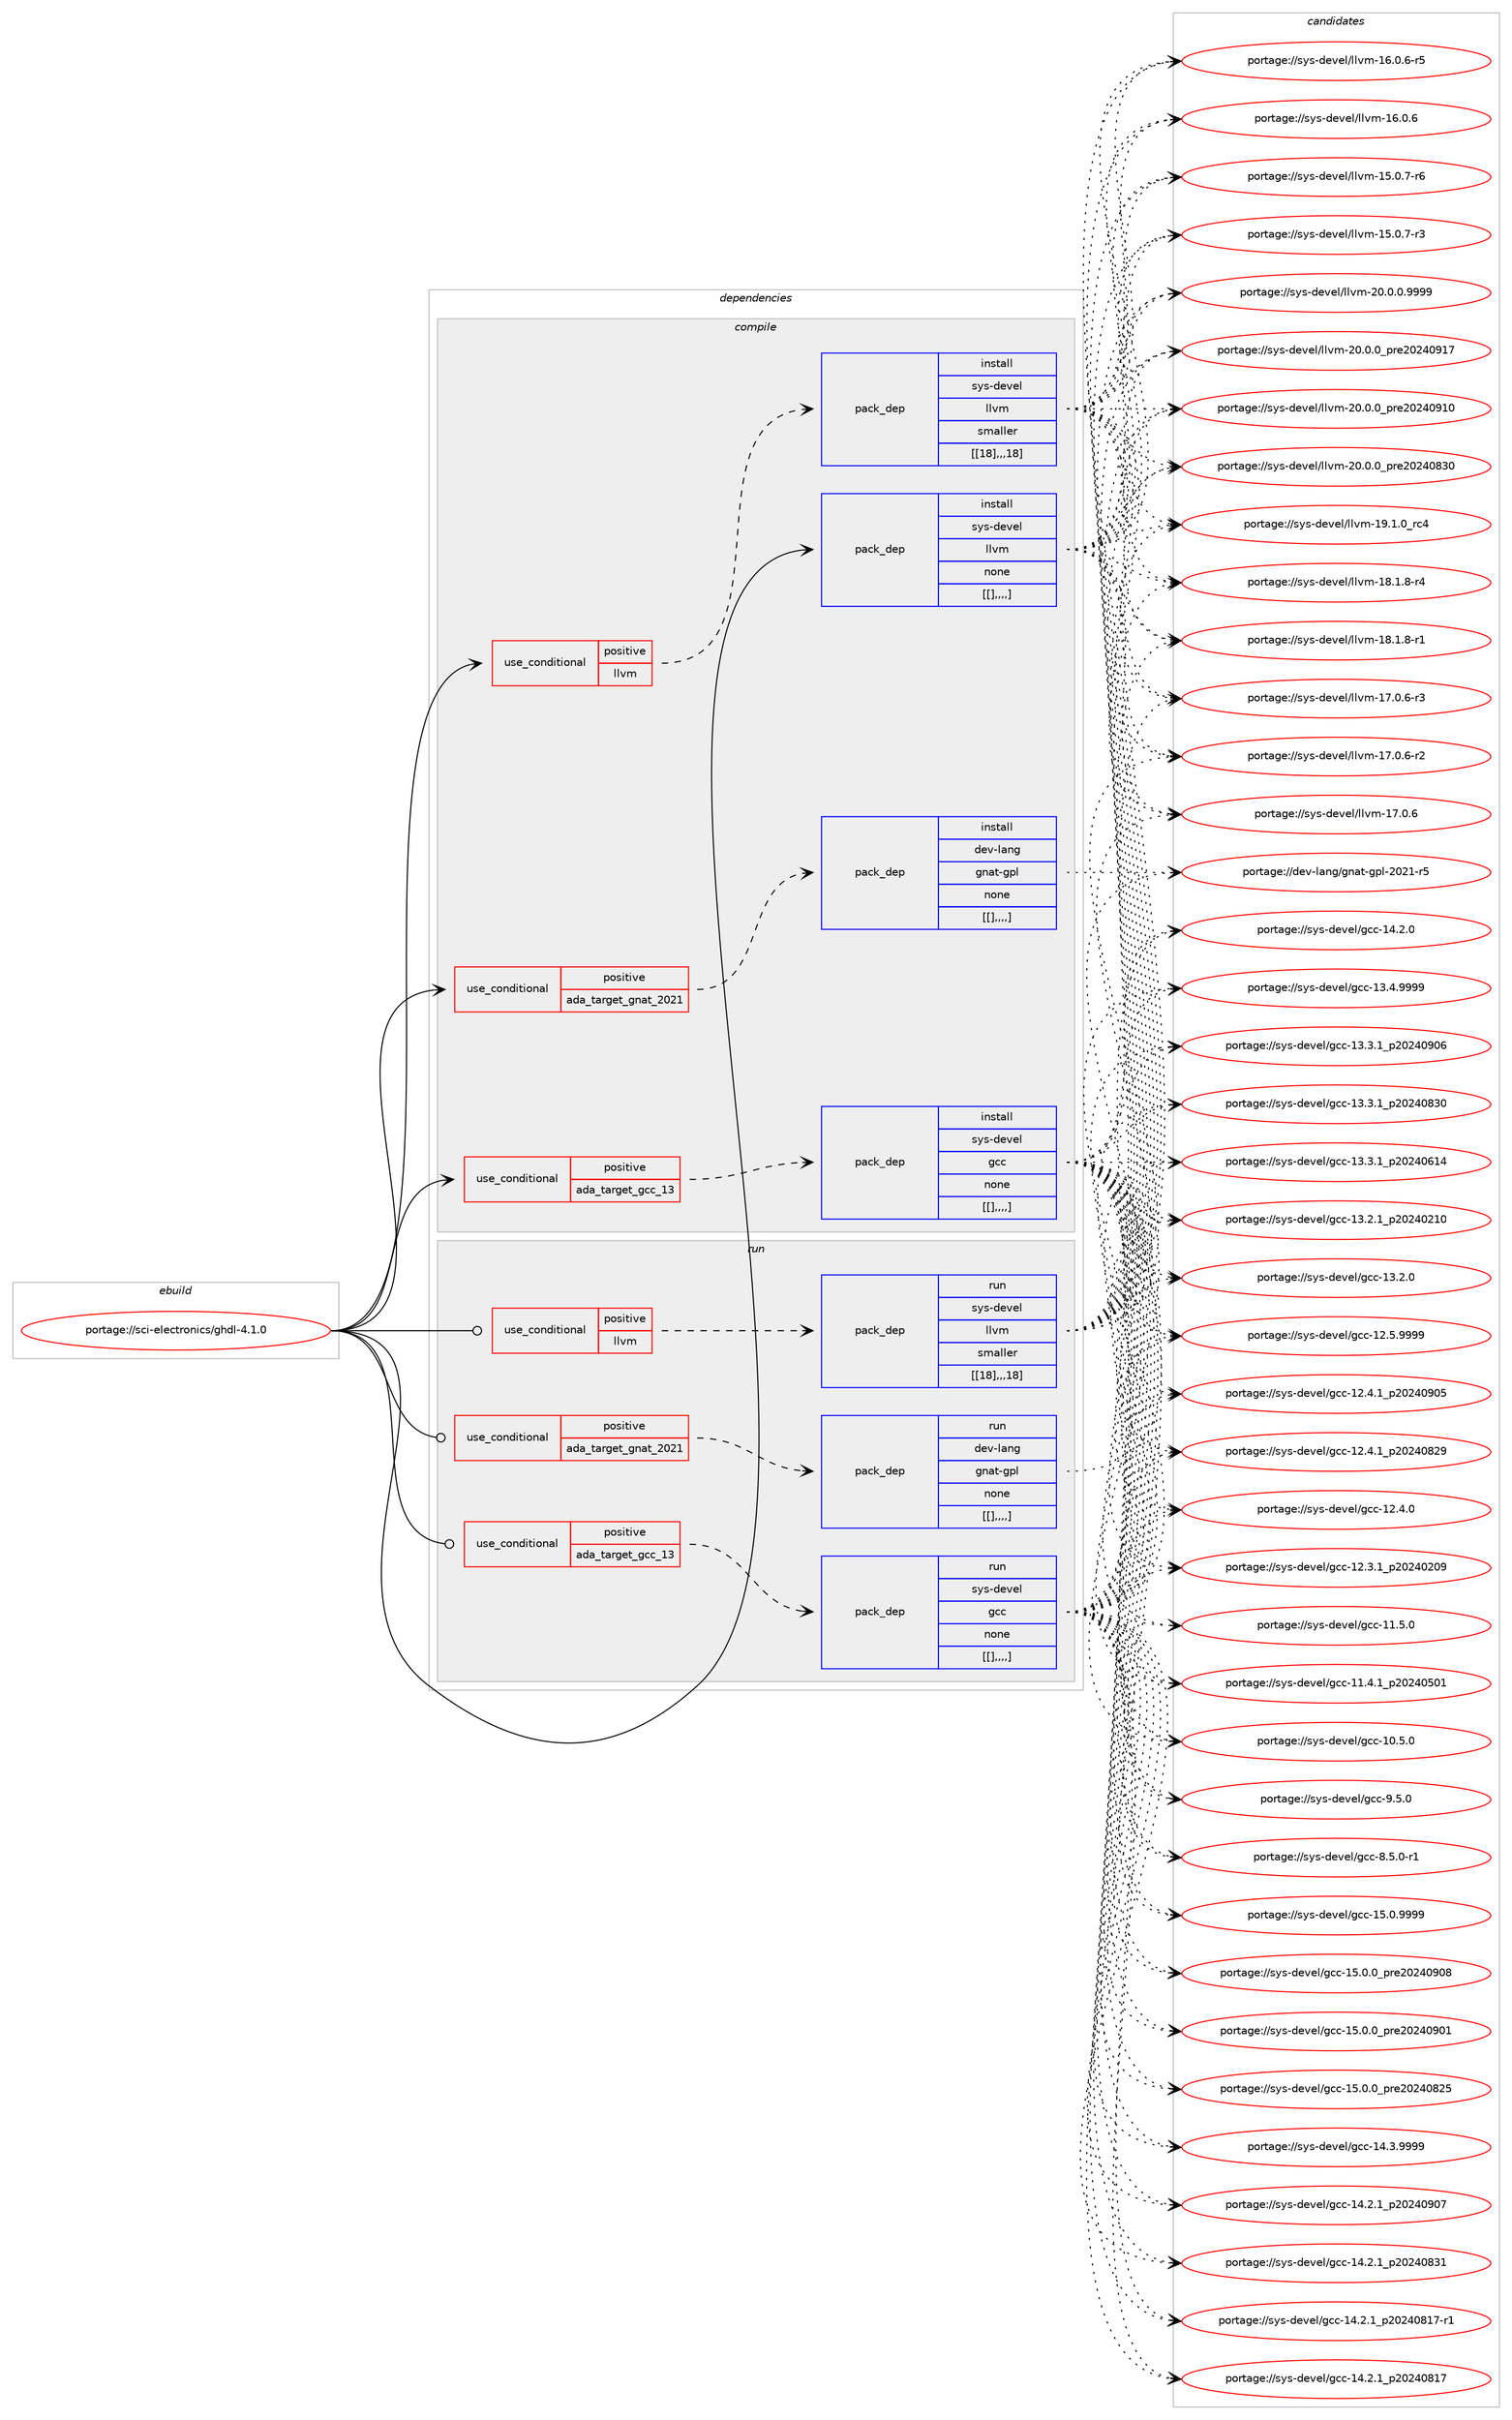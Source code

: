 digraph prolog {

# *************
# Graph options
# *************

newrank=true;
concentrate=true;
compound=true;
graph [rankdir=LR,fontname=Helvetica,fontsize=10,ranksep=1.5];#, ranksep=2.5, nodesep=0.2];
edge  [arrowhead=vee];
node  [fontname=Helvetica,fontsize=10];

# **********
# The ebuild
# **********

subgraph cluster_leftcol {
color=gray;
label=<<i>ebuild</i>>;
id [label="portage://sci-electronics/ghdl-4.1.0", color=red, width=4, href="../sci-electronics/ghdl-4.1.0.svg"];
}

# ****************
# The dependencies
# ****************

subgraph cluster_midcol {
color=gray;
label=<<i>dependencies</i>>;
subgraph cluster_compile {
fillcolor="#eeeeee";
style=filled;
label=<<i>compile</i>>;
subgraph cond108261 {
dependency410690 [label=<<TABLE BORDER="0" CELLBORDER="1" CELLSPACING="0" CELLPADDING="4"><TR><TD ROWSPAN="3" CELLPADDING="10">use_conditional</TD></TR><TR><TD>positive</TD></TR><TR><TD>ada_target_gcc_13</TD></TR></TABLE>>, shape=none, color=red];
subgraph pack299464 {
dependency410691 [label=<<TABLE BORDER="0" CELLBORDER="1" CELLSPACING="0" CELLPADDING="4" WIDTH="220"><TR><TD ROWSPAN="6" CELLPADDING="30">pack_dep</TD></TR><TR><TD WIDTH="110">install</TD></TR><TR><TD>sys-devel</TD></TR><TR><TD>gcc</TD></TR><TR><TD>none</TD></TR><TR><TD>[[],,,,]</TD></TR></TABLE>>, shape=none, color=blue];
}
dependency410690:e -> dependency410691:w [weight=20,style="dashed",arrowhead="vee"];
}
id:e -> dependency410690:w [weight=20,style="solid",arrowhead="vee"];
subgraph cond108262 {
dependency410692 [label=<<TABLE BORDER="0" CELLBORDER="1" CELLSPACING="0" CELLPADDING="4"><TR><TD ROWSPAN="3" CELLPADDING="10">use_conditional</TD></TR><TR><TD>positive</TD></TR><TR><TD>ada_target_gnat_2021</TD></TR></TABLE>>, shape=none, color=red];
subgraph pack299465 {
dependency410693 [label=<<TABLE BORDER="0" CELLBORDER="1" CELLSPACING="0" CELLPADDING="4" WIDTH="220"><TR><TD ROWSPAN="6" CELLPADDING="30">pack_dep</TD></TR><TR><TD WIDTH="110">install</TD></TR><TR><TD>dev-lang</TD></TR><TR><TD>gnat-gpl</TD></TR><TR><TD>none</TD></TR><TR><TD>[[],,,,]</TD></TR></TABLE>>, shape=none, color=blue];
}
dependency410692:e -> dependency410693:w [weight=20,style="dashed",arrowhead="vee"];
}
id:e -> dependency410692:w [weight=20,style="solid",arrowhead="vee"];
subgraph cond108263 {
dependency410694 [label=<<TABLE BORDER="0" CELLBORDER="1" CELLSPACING="0" CELLPADDING="4"><TR><TD ROWSPAN="3" CELLPADDING="10">use_conditional</TD></TR><TR><TD>positive</TD></TR><TR><TD>llvm</TD></TR></TABLE>>, shape=none, color=red];
subgraph pack299466 {
dependency410695 [label=<<TABLE BORDER="0" CELLBORDER="1" CELLSPACING="0" CELLPADDING="4" WIDTH="220"><TR><TD ROWSPAN="6" CELLPADDING="30">pack_dep</TD></TR><TR><TD WIDTH="110">install</TD></TR><TR><TD>sys-devel</TD></TR><TR><TD>llvm</TD></TR><TR><TD>smaller</TD></TR><TR><TD>[[18],,,18]</TD></TR></TABLE>>, shape=none, color=blue];
}
dependency410694:e -> dependency410695:w [weight=20,style="dashed",arrowhead="vee"];
}
id:e -> dependency410694:w [weight=20,style="solid",arrowhead="vee"];
subgraph pack299467 {
dependency410696 [label=<<TABLE BORDER="0" CELLBORDER="1" CELLSPACING="0" CELLPADDING="4" WIDTH="220"><TR><TD ROWSPAN="6" CELLPADDING="30">pack_dep</TD></TR><TR><TD WIDTH="110">install</TD></TR><TR><TD>sys-devel</TD></TR><TR><TD>llvm</TD></TR><TR><TD>none</TD></TR><TR><TD>[[],,,,]</TD></TR></TABLE>>, shape=none, color=blue];
}
id:e -> dependency410696:w [weight=20,style="solid",arrowhead="vee"];
}
subgraph cluster_compileandrun {
fillcolor="#eeeeee";
style=filled;
label=<<i>compile and run</i>>;
}
subgraph cluster_run {
fillcolor="#eeeeee";
style=filled;
label=<<i>run</i>>;
subgraph cond108264 {
dependency410697 [label=<<TABLE BORDER="0" CELLBORDER="1" CELLSPACING="0" CELLPADDING="4"><TR><TD ROWSPAN="3" CELLPADDING="10">use_conditional</TD></TR><TR><TD>positive</TD></TR><TR><TD>ada_target_gcc_13</TD></TR></TABLE>>, shape=none, color=red];
subgraph pack299468 {
dependency410698 [label=<<TABLE BORDER="0" CELLBORDER="1" CELLSPACING="0" CELLPADDING="4" WIDTH="220"><TR><TD ROWSPAN="6" CELLPADDING="30">pack_dep</TD></TR><TR><TD WIDTH="110">run</TD></TR><TR><TD>sys-devel</TD></TR><TR><TD>gcc</TD></TR><TR><TD>none</TD></TR><TR><TD>[[],,,,]</TD></TR></TABLE>>, shape=none, color=blue];
}
dependency410697:e -> dependency410698:w [weight=20,style="dashed",arrowhead="vee"];
}
id:e -> dependency410697:w [weight=20,style="solid",arrowhead="odot"];
subgraph cond108265 {
dependency410699 [label=<<TABLE BORDER="0" CELLBORDER="1" CELLSPACING="0" CELLPADDING="4"><TR><TD ROWSPAN="3" CELLPADDING="10">use_conditional</TD></TR><TR><TD>positive</TD></TR><TR><TD>ada_target_gnat_2021</TD></TR></TABLE>>, shape=none, color=red];
subgraph pack299469 {
dependency410700 [label=<<TABLE BORDER="0" CELLBORDER="1" CELLSPACING="0" CELLPADDING="4" WIDTH="220"><TR><TD ROWSPAN="6" CELLPADDING="30">pack_dep</TD></TR><TR><TD WIDTH="110">run</TD></TR><TR><TD>dev-lang</TD></TR><TR><TD>gnat-gpl</TD></TR><TR><TD>none</TD></TR><TR><TD>[[],,,,]</TD></TR></TABLE>>, shape=none, color=blue];
}
dependency410699:e -> dependency410700:w [weight=20,style="dashed",arrowhead="vee"];
}
id:e -> dependency410699:w [weight=20,style="solid",arrowhead="odot"];
subgraph cond108266 {
dependency410701 [label=<<TABLE BORDER="0" CELLBORDER="1" CELLSPACING="0" CELLPADDING="4"><TR><TD ROWSPAN="3" CELLPADDING="10">use_conditional</TD></TR><TR><TD>positive</TD></TR><TR><TD>llvm</TD></TR></TABLE>>, shape=none, color=red];
subgraph pack299470 {
dependency410702 [label=<<TABLE BORDER="0" CELLBORDER="1" CELLSPACING="0" CELLPADDING="4" WIDTH="220"><TR><TD ROWSPAN="6" CELLPADDING="30">pack_dep</TD></TR><TR><TD WIDTH="110">run</TD></TR><TR><TD>sys-devel</TD></TR><TR><TD>llvm</TD></TR><TR><TD>smaller</TD></TR><TR><TD>[[18],,,18]</TD></TR></TABLE>>, shape=none, color=blue];
}
dependency410701:e -> dependency410702:w [weight=20,style="dashed",arrowhead="vee"];
}
id:e -> dependency410701:w [weight=20,style="solid",arrowhead="odot"];
}
}

# **************
# The candidates
# **************

subgraph cluster_choices {
rank=same;
color=gray;
label=<<i>candidates</i>>;

subgraph choice299464 {
color=black;
nodesep=1;
choice1151211154510010111810110847103999945495346484657575757 [label="portage://sys-devel/gcc-15.0.9999", color=red, width=4,href="../sys-devel/gcc-15.0.9999.svg"];
choice1151211154510010111810110847103999945495346484648951121141015048505248574856 [label="portage://sys-devel/gcc-15.0.0_pre20240908", color=red, width=4,href="../sys-devel/gcc-15.0.0_pre20240908.svg"];
choice1151211154510010111810110847103999945495346484648951121141015048505248574849 [label="portage://sys-devel/gcc-15.0.0_pre20240901", color=red, width=4,href="../sys-devel/gcc-15.0.0_pre20240901.svg"];
choice1151211154510010111810110847103999945495346484648951121141015048505248565053 [label="portage://sys-devel/gcc-15.0.0_pre20240825", color=red, width=4,href="../sys-devel/gcc-15.0.0_pre20240825.svg"];
choice1151211154510010111810110847103999945495246514657575757 [label="portage://sys-devel/gcc-14.3.9999", color=red, width=4,href="../sys-devel/gcc-14.3.9999.svg"];
choice1151211154510010111810110847103999945495246504649951125048505248574855 [label="portage://sys-devel/gcc-14.2.1_p20240907", color=red, width=4,href="../sys-devel/gcc-14.2.1_p20240907.svg"];
choice1151211154510010111810110847103999945495246504649951125048505248565149 [label="portage://sys-devel/gcc-14.2.1_p20240831", color=red, width=4,href="../sys-devel/gcc-14.2.1_p20240831.svg"];
choice11512111545100101118101108471039999454952465046499511250485052485649554511449 [label="portage://sys-devel/gcc-14.2.1_p20240817-r1", color=red, width=4,href="../sys-devel/gcc-14.2.1_p20240817-r1.svg"];
choice1151211154510010111810110847103999945495246504649951125048505248564955 [label="portage://sys-devel/gcc-14.2.1_p20240817", color=red, width=4,href="../sys-devel/gcc-14.2.1_p20240817.svg"];
choice1151211154510010111810110847103999945495246504648 [label="portage://sys-devel/gcc-14.2.0", color=red, width=4,href="../sys-devel/gcc-14.2.0.svg"];
choice1151211154510010111810110847103999945495146524657575757 [label="portage://sys-devel/gcc-13.4.9999", color=red, width=4,href="../sys-devel/gcc-13.4.9999.svg"];
choice1151211154510010111810110847103999945495146514649951125048505248574854 [label="portage://sys-devel/gcc-13.3.1_p20240906", color=red, width=4,href="../sys-devel/gcc-13.3.1_p20240906.svg"];
choice1151211154510010111810110847103999945495146514649951125048505248565148 [label="portage://sys-devel/gcc-13.3.1_p20240830", color=red, width=4,href="../sys-devel/gcc-13.3.1_p20240830.svg"];
choice1151211154510010111810110847103999945495146514649951125048505248544952 [label="portage://sys-devel/gcc-13.3.1_p20240614", color=red, width=4,href="../sys-devel/gcc-13.3.1_p20240614.svg"];
choice1151211154510010111810110847103999945495146504649951125048505248504948 [label="portage://sys-devel/gcc-13.2.1_p20240210", color=red, width=4,href="../sys-devel/gcc-13.2.1_p20240210.svg"];
choice1151211154510010111810110847103999945495146504648 [label="portage://sys-devel/gcc-13.2.0", color=red, width=4,href="../sys-devel/gcc-13.2.0.svg"];
choice1151211154510010111810110847103999945495046534657575757 [label="portage://sys-devel/gcc-12.5.9999", color=red, width=4,href="../sys-devel/gcc-12.5.9999.svg"];
choice1151211154510010111810110847103999945495046524649951125048505248574853 [label="portage://sys-devel/gcc-12.4.1_p20240905", color=red, width=4,href="../sys-devel/gcc-12.4.1_p20240905.svg"];
choice1151211154510010111810110847103999945495046524649951125048505248565057 [label="portage://sys-devel/gcc-12.4.1_p20240829", color=red, width=4,href="../sys-devel/gcc-12.4.1_p20240829.svg"];
choice1151211154510010111810110847103999945495046524648 [label="portage://sys-devel/gcc-12.4.0", color=red, width=4,href="../sys-devel/gcc-12.4.0.svg"];
choice1151211154510010111810110847103999945495046514649951125048505248504857 [label="portage://sys-devel/gcc-12.3.1_p20240209", color=red, width=4,href="../sys-devel/gcc-12.3.1_p20240209.svg"];
choice1151211154510010111810110847103999945494946534648 [label="portage://sys-devel/gcc-11.5.0", color=red, width=4,href="../sys-devel/gcc-11.5.0.svg"];
choice1151211154510010111810110847103999945494946524649951125048505248534849 [label="portage://sys-devel/gcc-11.4.1_p20240501", color=red, width=4,href="../sys-devel/gcc-11.4.1_p20240501.svg"];
choice1151211154510010111810110847103999945494846534648 [label="portage://sys-devel/gcc-10.5.0", color=red, width=4,href="../sys-devel/gcc-10.5.0.svg"];
choice11512111545100101118101108471039999455746534648 [label="portage://sys-devel/gcc-9.5.0", color=red, width=4,href="../sys-devel/gcc-9.5.0.svg"];
choice115121115451001011181011084710399994556465346484511449 [label="portage://sys-devel/gcc-8.5.0-r1", color=red, width=4,href="../sys-devel/gcc-8.5.0-r1.svg"];
dependency410691:e -> choice1151211154510010111810110847103999945495346484657575757:w [style=dotted,weight="100"];
dependency410691:e -> choice1151211154510010111810110847103999945495346484648951121141015048505248574856:w [style=dotted,weight="100"];
dependency410691:e -> choice1151211154510010111810110847103999945495346484648951121141015048505248574849:w [style=dotted,weight="100"];
dependency410691:e -> choice1151211154510010111810110847103999945495346484648951121141015048505248565053:w [style=dotted,weight="100"];
dependency410691:e -> choice1151211154510010111810110847103999945495246514657575757:w [style=dotted,weight="100"];
dependency410691:e -> choice1151211154510010111810110847103999945495246504649951125048505248574855:w [style=dotted,weight="100"];
dependency410691:e -> choice1151211154510010111810110847103999945495246504649951125048505248565149:w [style=dotted,weight="100"];
dependency410691:e -> choice11512111545100101118101108471039999454952465046499511250485052485649554511449:w [style=dotted,weight="100"];
dependency410691:e -> choice1151211154510010111810110847103999945495246504649951125048505248564955:w [style=dotted,weight="100"];
dependency410691:e -> choice1151211154510010111810110847103999945495246504648:w [style=dotted,weight="100"];
dependency410691:e -> choice1151211154510010111810110847103999945495146524657575757:w [style=dotted,weight="100"];
dependency410691:e -> choice1151211154510010111810110847103999945495146514649951125048505248574854:w [style=dotted,weight="100"];
dependency410691:e -> choice1151211154510010111810110847103999945495146514649951125048505248565148:w [style=dotted,weight="100"];
dependency410691:e -> choice1151211154510010111810110847103999945495146514649951125048505248544952:w [style=dotted,weight="100"];
dependency410691:e -> choice1151211154510010111810110847103999945495146504649951125048505248504948:w [style=dotted,weight="100"];
dependency410691:e -> choice1151211154510010111810110847103999945495146504648:w [style=dotted,weight="100"];
dependency410691:e -> choice1151211154510010111810110847103999945495046534657575757:w [style=dotted,weight="100"];
dependency410691:e -> choice1151211154510010111810110847103999945495046524649951125048505248574853:w [style=dotted,weight="100"];
dependency410691:e -> choice1151211154510010111810110847103999945495046524649951125048505248565057:w [style=dotted,weight="100"];
dependency410691:e -> choice1151211154510010111810110847103999945495046524648:w [style=dotted,weight="100"];
dependency410691:e -> choice1151211154510010111810110847103999945495046514649951125048505248504857:w [style=dotted,weight="100"];
dependency410691:e -> choice1151211154510010111810110847103999945494946534648:w [style=dotted,weight="100"];
dependency410691:e -> choice1151211154510010111810110847103999945494946524649951125048505248534849:w [style=dotted,weight="100"];
dependency410691:e -> choice1151211154510010111810110847103999945494846534648:w [style=dotted,weight="100"];
dependency410691:e -> choice11512111545100101118101108471039999455746534648:w [style=dotted,weight="100"];
dependency410691:e -> choice115121115451001011181011084710399994556465346484511449:w [style=dotted,weight="100"];
}
subgraph choice299465 {
color=black;
nodesep=1;
choice100101118451089711010347103110971164510311210845504850494511453 [label="portage://dev-lang/gnat-gpl-2021-r5", color=red, width=4,href="../dev-lang/gnat-gpl-2021-r5.svg"];
dependency410693:e -> choice100101118451089711010347103110971164510311210845504850494511453:w [style=dotted,weight="100"];
}
subgraph choice299466 {
color=black;
nodesep=1;
choice1151211154510010111810110847108108118109455048464846484657575757 [label="portage://sys-devel/llvm-20.0.0.9999", color=red, width=4,href="../sys-devel/llvm-20.0.0.9999.svg"];
choice115121115451001011181011084710810811810945504846484648951121141015048505248574955 [label="portage://sys-devel/llvm-20.0.0_pre20240917", color=red, width=4,href="../sys-devel/llvm-20.0.0_pre20240917.svg"];
choice115121115451001011181011084710810811810945504846484648951121141015048505248574948 [label="portage://sys-devel/llvm-20.0.0_pre20240910", color=red, width=4,href="../sys-devel/llvm-20.0.0_pre20240910.svg"];
choice115121115451001011181011084710810811810945504846484648951121141015048505248565148 [label="portage://sys-devel/llvm-20.0.0_pre20240830", color=red, width=4,href="../sys-devel/llvm-20.0.0_pre20240830.svg"];
choice115121115451001011181011084710810811810945495746494648951149952 [label="portage://sys-devel/llvm-19.1.0_rc4", color=red, width=4,href="../sys-devel/llvm-19.1.0_rc4.svg"];
choice1151211154510010111810110847108108118109454956464946564511452 [label="portage://sys-devel/llvm-18.1.8-r4", color=red, width=4,href="../sys-devel/llvm-18.1.8-r4.svg"];
choice1151211154510010111810110847108108118109454956464946564511449 [label="portage://sys-devel/llvm-18.1.8-r1", color=red, width=4,href="../sys-devel/llvm-18.1.8-r1.svg"];
choice1151211154510010111810110847108108118109454955464846544511451 [label="portage://sys-devel/llvm-17.0.6-r3", color=red, width=4,href="../sys-devel/llvm-17.0.6-r3.svg"];
choice1151211154510010111810110847108108118109454955464846544511450 [label="portage://sys-devel/llvm-17.0.6-r2", color=red, width=4,href="../sys-devel/llvm-17.0.6-r2.svg"];
choice115121115451001011181011084710810811810945495546484654 [label="portage://sys-devel/llvm-17.0.6", color=red, width=4,href="../sys-devel/llvm-17.0.6.svg"];
choice1151211154510010111810110847108108118109454954464846544511453 [label="portage://sys-devel/llvm-16.0.6-r5", color=red, width=4,href="../sys-devel/llvm-16.0.6-r5.svg"];
choice115121115451001011181011084710810811810945495446484654 [label="portage://sys-devel/llvm-16.0.6", color=red, width=4,href="../sys-devel/llvm-16.0.6.svg"];
choice1151211154510010111810110847108108118109454953464846554511454 [label="portage://sys-devel/llvm-15.0.7-r6", color=red, width=4,href="../sys-devel/llvm-15.0.7-r6.svg"];
choice1151211154510010111810110847108108118109454953464846554511451 [label="portage://sys-devel/llvm-15.0.7-r3", color=red, width=4,href="../sys-devel/llvm-15.0.7-r3.svg"];
dependency410695:e -> choice1151211154510010111810110847108108118109455048464846484657575757:w [style=dotted,weight="100"];
dependency410695:e -> choice115121115451001011181011084710810811810945504846484648951121141015048505248574955:w [style=dotted,weight="100"];
dependency410695:e -> choice115121115451001011181011084710810811810945504846484648951121141015048505248574948:w [style=dotted,weight="100"];
dependency410695:e -> choice115121115451001011181011084710810811810945504846484648951121141015048505248565148:w [style=dotted,weight="100"];
dependency410695:e -> choice115121115451001011181011084710810811810945495746494648951149952:w [style=dotted,weight="100"];
dependency410695:e -> choice1151211154510010111810110847108108118109454956464946564511452:w [style=dotted,weight="100"];
dependency410695:e -> choice1151211154510010111810110847108108118109454956464946564511449:w [style=dotted,weight="100"];
dependency410695:e -> choice1151211154510010111810110847108108118109454955464846544511451:w [style=dotted,weight="100"];
dependency410695:e -> choice1151211154510010111810110847108108118109454955464846544511450:w [style=dotted,weight="100"];
dependency410695:e -> choice115121115451001011181011084710810811810945495546484654:w [style=dotted,weight="100"];
dependency410695:e -> choice1151211154510010111810110847108108118109454954464846544511453:w [style=dotted,weight="100"];
dependency410695:e -> choice115121115451001011181011084710810811810945495446484654:w [style=dotted,weight="100"];
dependency410695:e -> choice1151211154510010111810110847108108118109454953464846554511454:w [style=dotted,weight="100"];
dependency410695:e -> choice1151211154510010111810110847108108118109454953464846554511451:w [style=dotted,weight="100"];
}
subgraph choice299467 {
color=black;
nodesep=1;
choice1151211154510010111810110847108108118109455048464846484657575757 [label="portage://sys-devel/llvm-20.0.0.9999", color=red, width=4,href="../sys-devel/llvm-20.0.0.9999.svg"];
choice115121115451001011181011084710810811810945504846484648951121141015048505248574955 [label="portage://sys-devel/llvm-20.0.0_pre20240917", color=red, width=4,href="../sys-devel/llvm-20.0.0_pre20240917.svg"];
choice115121115451001011181011084710810811810945504846484648951121141015048505248574948 [label="portage://sys-devel/llvm-20.0.0_pre20240910", color=red, width=4,href="../sys-devel/llvm-20.0.0_pre20240910.svg"];
choice115121115451001011181011084710810811810945504846484648951121141015048505248565148 [label="portage://sys-devel/llvm-20.0.0_pre20240830", color=red, width=4,href="../sys-devel/llvm-20.0.0_pre20240830.svg"];
choice115121115451001011181011084710810811810945495746494648951149952 [label="portage://sys-devel/llvm-19.1.0_rc4", color=red, width=4,href="../sys-devel/llvm-19.1.0_rc4.svg"];
choice1151211154510010111810110847108108118109454956464946564511452 [label="portage://sys-devel/llvm-18.1.8-r4", color=red, width=4,href="../sys-devel/llvm-18.1.8-r4.svg"];
choice1151211154510010111810110847108108118109454956464946564511449 [label="portage://sys-devel/llvm-18.1.8-r1", color=red, width=4,href="../sys-devel/llvm-18.1.8-r1.svg"];
choice1151211154510010111810110847108108118109454955464846544511451 [label="portage://sys-devel/llvm-17.0.6-r3", color=red, width=4,href="../sys-devel/llvm-17.0.6-r3.svg"];
choice1151211154510010111810110847108108118109454955464846544511450 [label="portage://sys-devel/llvm-17.0.6-r2", color=red, width=4,href="../sys-devel/llvm-17.0.6-r2.svg"];
choice115121115451001011181011084710810811810945495546484654 [label="portage://sys-devel/llvm-17.0.6", color=red, width=4,href="../sys-devel/llvm-17.0.6.svg"];
choice1151211154510010111810110847108108118109454954464846544511453 [label="portage://sys-devel/llvm-16.0.6-r5", color=red, width=4,href="../sys-devel/llvm-16.0.6-r5.svg"];
choice115121115451001011181011084710810811810945495446484654 [label="portage://sys-devel/llvm-16.0.6", color=red, width=4,href="../sys-devel/llvm-16.0.6.svg"];
choice1151211154510010111810110847108108118109454953464846554511454 [label="portage://sys-devel/llvm-15.0.7-r6", color=red, width=4,href="../sys-devel/llvm-15.0.7-r6.svg"];
choice1151211154510010111810110847108108118109454953464846554511451 [label="portage://sys-devel/llvm-15.0.7-r3", color=red, width=4,href="../sys-devel/llvm-15.0.7-r3.svg"];
dependency410696:e -> choice1151211154510010111810110847108108118109455048464846484657575757:w [style=dotted,weight="100"];
dependency410696:e -> choice115121115451001011181011084710810811810945504846484648951121141015048505248574955:w [style=dotted,weight="100"];
dependency410696:e -> choice115121115451001011181011084710810811810945504846484648951121141015048505248574948:w [style=dotted,weight="100"];
dependency410696:e -> choice115121115451001011181011084710810811810945504846484648951121141015048505248565148:w [style=dotted,weight="100"];
dependency410696:e -> choice115121115451001011181011084710810811810945495746494648951149952:w [style=dotted,weight="100"];
dependency410696:e -> choice1151211154510010111810110847108108118109454956464946564511452:w [style=dotted,weight="100"];
dependency410696:e -> choice1151211154510010111810110847108108118109454956464946564511449:w [style=dotted,weight="100"];
dependency410696:e -> choice1151211154510010111810110847108108118109454955464846544511451:w [style=dotted,weight="100"];
dependency410696:e -> choice1151211154510010111810110847108108118109454955464846544511450:w [style=dotted,weight="100"];
dependency410696:e -> choice115121115451001011181011084710810811810945495546484654:w [style=dotted,weight="100"];
dependency410696:e -> choice1151211154510010111810110847108108118109454954464846544511453:w [style=dotted,weight="100"];
dependency410696:e -> choice115121115451001011181011084710810811810945495446484654:w [style=dotted,weight="100"];
dependency410696:e -> choice1151211154510010111810110847108108118109454953464846554511454:w [style=dotted,weight="100"];
dependency410696:e -> choice1151211154510010111810110847108108118109454953464846554511451:w [style=dotted,weight="100"];
}
subgraph choice299468 {
color=black;
nodesep=1;
choice1151211154510010111810110847103999945495346484657575757 [label="portage://sys-devel/gcc-15.0.9999", color=red, width=4,href="../sys-devel/gcc-15.0.9999.svg"];
choice1151211154510010111810110847103999945495346484648951121141015048505248574856 [label="portage://sys-devel/gcc-15.0.0_pre20240908", color=red, width=4,href="../sys-devel/gcc-15.0.0_pre20240908.svg"];
choice1151211154510010111810110847103999945495346484648951121141015048505248574849 [label="portage://sys-devel/gcc-15.0.0_pre20240901", color=red, width=4,href="../sys-devel/gcc-15.0.0_pre20240901.svg"];
choice1151211154510010111810110847103999945495346484648951121141015048505248565053 [label="portage://sys-devel/gcc-15.0.0_pre20240825", color=red, width=4,href="../sys-devel/gcc-15.0.0_pre20240825.svg"];
choice1151211154510010111810110847103999945495246514657575757 [label="portage://sys-devel/gcc-14.3.9999", color=red, width=4,href="../sys-devel/gcc-14.3.9999.svg"];
choice1151211154510010111810110847103999945495246504649951125048505248574855 [label="portage://sys-devel/gcc-14.2.1_p20240907", color=red, width=4,href="../sys-devel/gcc-14.2.1_p20240907.svg"];
choice1151211154510010111810110847103999945495246504649951125048505248565149 [label="portage://sys-devel/gcc-14.2.1_p20240831", color=red, width=4,href="../sys-devel/gcc-14.2.1_p20240831.svg"];
choice11512111545100101118101108471039999454952465046499511250485052485649554511449 [label="portage://sys-devel/gcc-14.2.1_p20240817-r1", color=red, width=4,href="../sys-devel/gcc-14.2.1_p20240817-r1.svg"];
choice1151211154510010111810110847103999945495246504649951125048505248564955 [label="portage://sys-devel/gcc-14.2.1_p20240817", color=red, width=4,href="../sys-devel/gcc-14.2.1_p20240817.svg"];
choice1151211154510010111810110847103999945495246504648 [label="portage://sys-devel/gcc-14.2.0", color=red, width=4,href="../sys-devel/gcc-14.2.0.svg"];
choice1151211154510010111810110847103999945495146524657575757 [label="portage://sys-devel/gcc-13.4.9999", color=red, width=4,href="../sys-devel/gcc-13.4.9999.svg"];
choice1151211154510010111810110847103999945495146514649951125048505248574854 [label="portage://sys-devel/gcc-13.3.1_p20240906", color=red, width=4,href="../sys-devel/gcc-13.3.1_p20240906.svg"];
choice1151211154510010111810110847103999945495146514649951125048505248565148 [label="portage://sys-devel/gcc-13.3.1_p20240830", color=red, width=4,href="../sys-devel/gcc-13.3.1_p20240830.svg"];
choice1151211154510010111810110847103999945495146514649951125048505248544952 [label="portage://sys-devel/gcc-13.3.1_p20240614", color=red, width=4,href="../sys-devel/gcc-13.3.1_p20240614.svg"];
choice1151211154510010111810110847103999945495146504649951125048505248504948 [label="portage://sys-devel/gcc-13.2.1_p20240210", color=red, width=4,href="../sys-devel/gcc-13.2.1_p20240210.svg"];
choice1151211154510010111810110847103999945495146504648 [label="portage://sys-devel/gcc-13.2.0", color=red, width=4,href="../sys-devel/gcc-13.2.0.svg"];
choice1151211154510010111810110847103999945495046534657575757 [label="portage://sys-devel/gcc-12.5.9999", color=red, width=4,href="../sys-devel/gcc-12.5.9999.svg"];
choice1151211154510010111810110847103999945495046524649951125048505248574853 [label="portage://sys-devel/gcc-12.4.1_p20240905", color=red, width=4,href="../sys-devel/gcc-12.4.1_p20240905.svg"];
choice1151211154510010111810110847103999945495046524649951125048505248565057 [label="portage://sys-devel/gcc-12.4.1_p20240829", color=red, width=4,href="../sys-devel/gcc-12.4.1_p20240829.svg"];
choice1151211154510010111810110847103999945495046524648 [label="portage://sys-devel/gcc-12.4.0", color=red, width=4,href="../sys-devel/gcc-12.4.0.svg"];
choice1151211154510010111810110847103999945495046514649951125048505248504857 [label="portage://sys-devel/gcc-12.3.1_p20240209", color=red, width=4,href="../sys-devel/gcc-12.3.1_p20240209.svg"];
choice1151211154510010111810110847103999945494946534648 [label="portage://sys-devel/gcc-11.5.0", color=red, width=4,href="../sys-devel/gcc-11.5.0.svg"];
choice1151211154510010111810110847103999945494946524649951125048505248534849 [label="portage://sys-devel/gcc-11.4.1_p20240501", color=red, width=4,href="../sys-devel/gcc-11.4.1_p20240501.svg"];
choice1151211154510010111810110847103999945494846534648 [label="portage://sys-devel/gcc-10.5.0", color=red, width=4,href="../sys-devel/gcc-10.5.0.svg"];
choice11512111545100101118101108471039999455746534648 [label="portage://sys-devel/gcc-9.5.0", color=red, width=4,href="../sys-devel/gcc-9.5.0.svg"];
choice115121115451001011181011084710399994556465346484511449 [label="portage://sys-devel/gcc-8.5.0-r1", color=red, width=4,href="../sys-devel/gcc-8.5.0-r1.svg"];
dependency410698:e -> choice1151211154510010111810110847103999945495346484657575757:w [style=dotted,weight="100"];
dependency410698:e -> choice1151211154510010111810110847103999945495346484648951121141015048505248574856:w [style=dotted,weight="100"];
dependency410698:e -> choice1151211154510010111810110847103999945495346484648951121141015048505248574849:w [style=dotted,weight="100"];
dependency410698:e -> choice1151211154510010111810110847103999945495346484648951121141015048505248565053:w [style=dotted,weight="100"];
dependency410698:e -> choice1151211154510010111810110847103999945495246514657575757:w [style=dotted,weight="100"];
dependency410698:e -> choice1151211154510010111810110847103999945495246504649951125048505248574855:w [style=dotted,weight="100"];
dependency410698:e -> choice1151211154510010111810110847103999945495246504649951125048505248565149:w [style=dotted,weight="100"];
dependency410698:e -> choice11512111545100101118101108471039999454952465046499511250485052485649554511449:w [style=dotted,weight="100"];
dependency410698:e -> choice1151211154510010111810110847103999945495246504649951125048505248564955:w [style=dotted,weight="100"];
dependency410698:e -> choice1151211154510010111810110847103999945495246504648:w [style=dotted,weight="100"];
dependency410698:e -> choice1151211154510010111810110847103999945495146524657575757:w [style=dotted,weight="100"];
dependency410698:e -> choice1151211154510010111810110847103999945495146514649951125048505248574854:w [style=dotted,weight="100"];
dependency410698:e -> choice1151211154510010111810110847103999945495146514649951125048505248565148:w [style=dotted,weight="100"];
dependency410698:e -> choice1151211154510010111810110847103999945495146514649951125048505248544952:w [style=dotted,weight="100"];
dependency410698:e -> choice1151211154510010111810110847103999945495146504649951125048505248504948:w [style=dotted,weight="100"];
dependency410698:e -> choice1151211154510010111810110847103999945495146504648:w [style=dotted,weight="100"];
dependency410698:e -> choice1151211154510010111810110847103999945495046534657575757:w [style=dotted,weight="100"];
dependency410698:e -> choice1151211154510010111810110847103999945495046524649951125048505248574853:w [style=dotted,weight="100"];
dependency410698:e -> choice1151211154510010111810110847103999945495046524649951125048505248565057:w [style=dotted,weight="100"];
dependency410698:e -> choice1151211154510010111810110847103999945495046524648:w [style=dotted,weight="100"];
dependency410698:e -> choice1151211154510010111810110847103999945495046514649951125048505248504857:w [style=dotted,weight="100"];
dependency410698:e -> choice1151211154510010111810110847103999945494946534648:w [style=dotted,weight="100"];
dependency410698:e -> choice1151211154510010111810110847103999945494946524649951125048505248534849:w [style=dotted,weight="100"];
dependency410698:e -> choice1151211154510010111810110847103999945494846534648:w [style=dotted,weight="100"];
dependency410698:e -> choice11512111545100101118101108471039999455746534648:w [style=dotted,weight="100"];
dependency410698:e -> choice115121115451001011181011084710399994556465346484511449:w [style=dotted,weight="100"];
}
subgraph choice299469 {
color=black;
nodesep=1;
choice100101118451089711010347103110971164510311210845504850494511453 [label="portage://dev-lang/gnat-gpl-2021-r5", color=red, width=4,href="../dev-lang/gnat-gpl-2021-r5.svg"];
dependency410700:e -> choice100101118451089711010347103110971164510311210845504850494511453:w [style=dotted,weight="100"];
}
subgraph choice299470 {
color=black;
nodesep=1;
choice1151211154510010111810110847108108118109455048464846484657575757 [label="portage://sys-devel/llvm-20.0.0.9999", color=red, width=4,href="../sys-devel/llvm-20.0.0.9999.svg"];
choice115121115451001011181011084710810811810945504846484648951121141015048505248574955 [label="portage://sys-devel/llvm-20.0.0_pre20240917", color=red, width=4,href="../sys-devel/llvm-20.0.0_pre20240917.svg"];
choice115121115451001011181011084710810811810945504846484648951121141015048505248574948 [label="portage://sys-devel/llvm-20.0.0_pre20240910", color=red, width=4,href="../sys-devel/llvm-20.0.0_pre20240910.svg"];
choice115121115451001011181011084710810811810945504846484648951121141015048505248565148 [label="portage://sys-devel/llvm-20.0.0_pre20240830", color=red, width=4,href="../sys-devel/llvm-20.0.0_pre20240830.svg"];
choice115121115451001011181011084710810811810945495746494648951149952 [label="portage://sys-devel/llvm-19.1.0_rc4", color=red, width=4,href="../sys-devel/llvm-19.1.0_rc4.svg"];
choice1151211154510010111810110847108108118109454956464946564511452 [label="portage://sys-devel/llvm-18.1.8-r4", color=red, width=4,href="../sys-devel/llvm-18.1.8-r4.svg"];
choice1151211154510010111810110847108108118109454956464946564511449 [label="portage://sys-devel/llvm-18.1.8-r1", color=red, width=4,href="../sys-devel/llvm-18.1.8-r1.svg"];
choice1151211154510010111810110847108108118109454955464846544511451 [label="portage://sys-devel/llvm-17.0.6-r3", color=red, width=4,href="../sys-devel/llvm-17.0.6-r3.svg"];
choice1151211154510010111810110847108108118109454955464846544511450 [label="portage://sys-devel/llvm-17.0.6-r2", color=red, width=4,href="../sys-devel/llvm-17.0.6-r2.svg"];
choice115121115451001011181011084710810811810945495546484654 [label="portage://sys-devel/llvm-17.0.6", color=red, width=4,href="../sys-devel/llvm-17.0.6.svg"];
choice1151211154510010111810110847108108118109454954464846544511453 [label="portage://sys-devel/llvm-16.0.6-r5", color=red, width=4,href="../sys-devel/llvm-16.0.6-r5.svg"];
choice115121115451001011181011084710810811810945495446484654 [label="portage://sys-devel/llvm-16.0.6", color=red, width=4,href="../sys-devel/llvm-16.0.6.svg"];
choice1151211154510010111810110847108108118109454953464846554511454 [label="portage://sys-devel/llvm-15.0.7-r6", color=red, width=4,href="../sys-devel/llvm-15.0.7-r6.svg"];
choice1151211154510010111810110847108108118109454953464846554511451 [label="portage://sys-devel/llvm-15.0.7-r3", color=red, width=4,href="../sys-devel/llvm-15.0.7-r3.svg"];
dependency410702:e -> choice1151211154510010111810110847108108118109455048464846484657575757:w [style=dotted,weight="100"];
dependency410702:e -> choice115121115451001011181011084710810811810945504846484648951121141015048505248574955:w [style=dotted,weight="100"];
dependency410702:e -> choice115121115451001011181011084710810811810945504846484648951121141015048505248574948:w [style=dotted,weight="100"];
dependency410702:e -> choice115121115451001011181011084710810811810945504846484648951121141015048505248565148:w [style=dotted,weight="100"];
dependency410702:e -> choice115121115451001011181011084710810811810945495746494648951149952:w [style=dotted,weight="100"];
dependency410702:e -> choice1151211154510010111810110847108108118109454956464946564511452:w [style=dotted,weight="100"];
dependency410702:e -> choice1151211154510010111810110847108108118109454956464946564511449:w [style=dotted,weight="100"];
dependency410702:e -> choice1151211154510010111810110847108108118109454955464846544511451:w [style=dotted,weight="100"];
dependency410702:e -> choice1151211154510010111810110847108108118109454955464846544511450:w [style=dotted,weight="100"];
dependency410702:e -> choice115121115451001011181011084710810811810945495546484654:w [style=dotted,weight="100"];
dependency410702:e -> choice1151211154510010111810110847108108118109454954464846544511453:w [style=dotted,weight="100"];
dependency410702:e -> choice115121115451001011181011084710810811810945495446484654:w [style=dotted,weight="100"];
dependency410702:e -> choice1151211154510010111810110847108108118109454953464846554511454:w [style=dotted,weight="100"];
dependency410702:e -> choice1151211154510010111810110847108108118109454953464846554511451:w [style=dotted,weight="100"];
}
}

}
